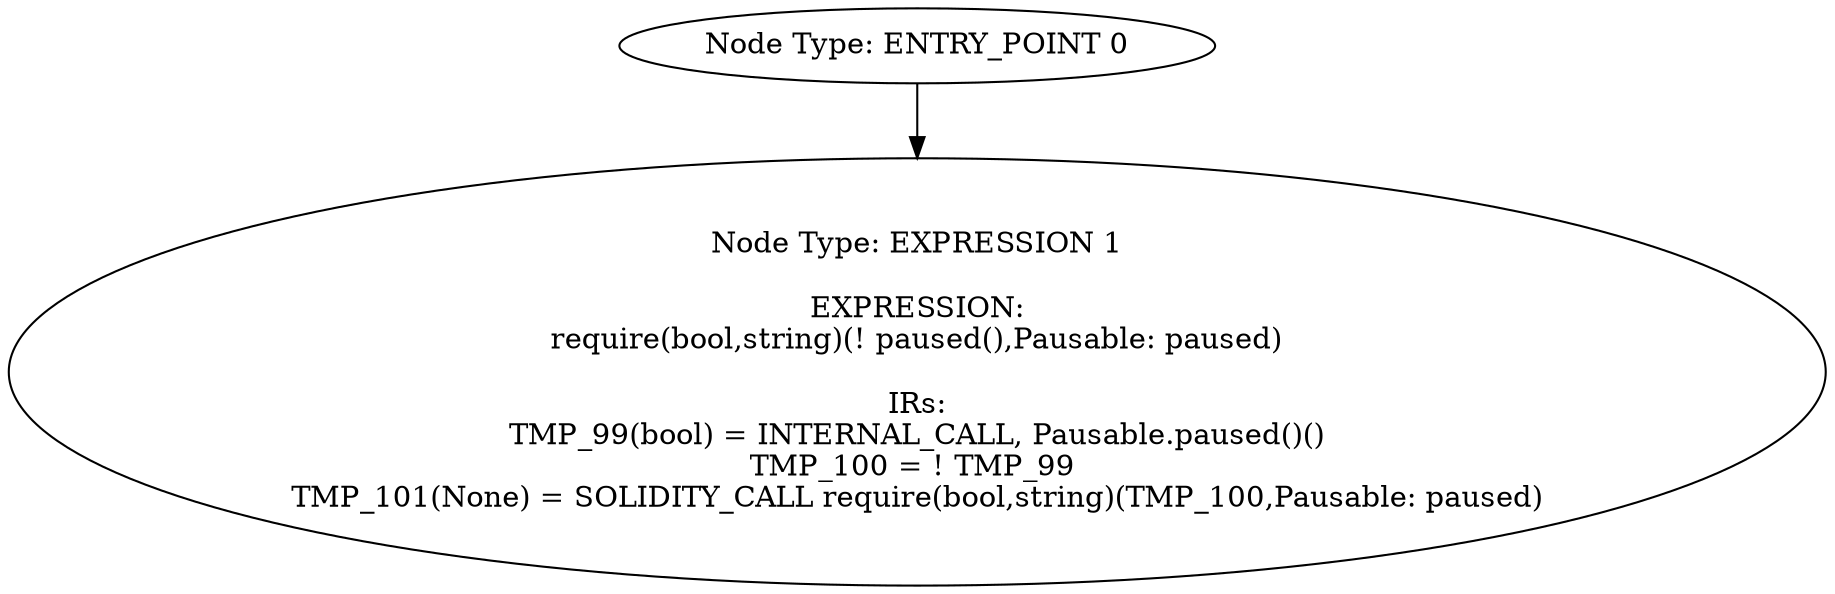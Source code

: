 digraph{
0[label="Node Type: ENTRY_POINT 0
"];
0->1;
1[label="Node Type: EXPRESSION 1

EXPRESSION:
require(bool,string)(! paused(),Pausable: paused)

IRs:
TMP_99(bool) = INTERNAL_CALL, Pausable.paused()()
TMP_100 = ! TMP_99 
TMP_101(None) = SOLIDITY_CALL require(bool,string)(TMP_100,Pausable: paused)"];
}
